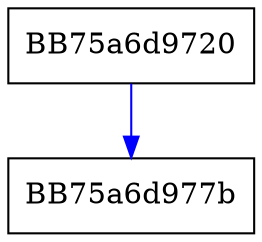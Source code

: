 digraph CreateInstance {
  node [shape="box"];
  graph [splines=ortho];
  BB75a6d9720 -> BB75a6d977b [color="blue"];
}